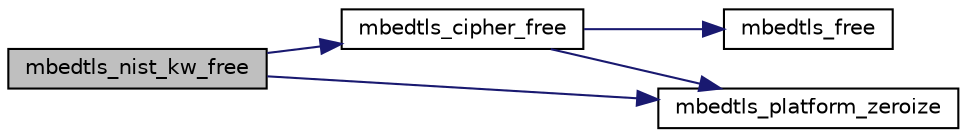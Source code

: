 digraph "mbedtls_nist_kw_free"
{
 // LATEX_PDF_SIZE
  edge [fontname="Helvetica",fontsize="10",labelfontname="Helvetica",labelfontsize="10"];
  node [fontname="Helvetica",fontsize="10",shape=record];
  rankdir="LR";
  Node1 [label="mbedtls_nist_kw_free",height=0.2,width=0.4,color="black", fillcolor="grey75", style="filled", fontcolor="black",tooltip="This function releases and clears the specified key wrapping context and underlying cipher sub-contex..."];
  Node1 -> Node2 [color="midnightblue",fontsize="10",style="solid",fontname="Helvetica"];
  Node2 [label="mbedtls_cipher_free",height=0.2,width=0.4,color="black", fillcolor="white", style="filled",URL="$dd/d8f/cipher_8c.html#a903c4146b471207690988584b83854a9",tooltip="This function frees and clears the cipher-specific context of ctx. Freeing ctx itself remains the res..."];
  Node2 -> Node3 [color="midnightblue",fontsize="10",style="solid",fontname="Helvetica"];
  Node3 [label="mbedtls_free",height=0.2,width=0.4,color="black", fillcolor="white", style="filled",URL="$dc/d3f/platform_8c.html#a5aeffbc9179142d77ef35d3266d5fc4d",tooltip=" "];
  Node2 -> Node4 [color="midnightblue",fontsize="10",style="solid",fontname="Helvetica"];
  Node4 [label="mbedtls_platform_zeroize",height=0.2,width=0.4,color="black", fillcolor="white", style="filled",URL="$dd/dde/platform__util_8c.html#aa4e36b2c1c58d8ad89e1e11b6ebea2d9",tooltip="Securely zeroize a buffer."];
  Node1 -> Node4 [color="midnightblue",fontsize="10",style="solid",fontname="Helvetica"];
}

